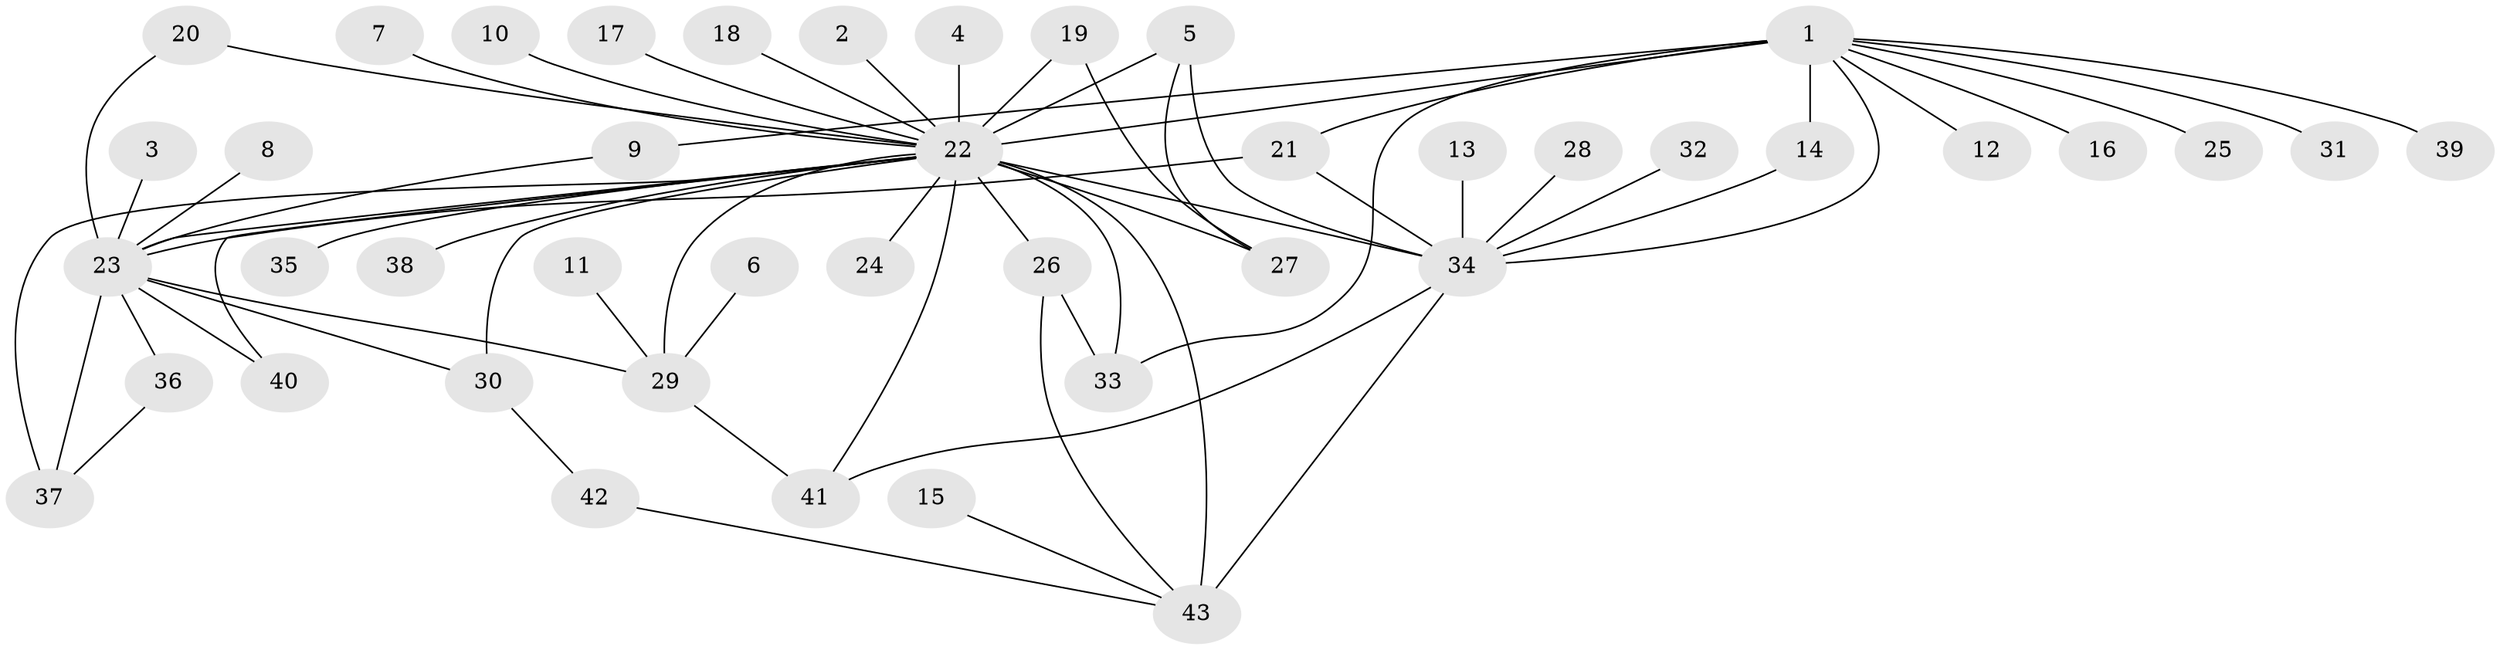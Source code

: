 // original degree distribution, {6: 0.011904761904761904, 8: 0.011904761904761904, 19: 0.011904761904761904, 3: 0.16666666666666666, 21: 0.011904761904761904, 15: 0.011904761904761904, 12: 0.011904761904761904, 1: 0.4523809523809524, 4: 0.047619047619047616, 7: 0.023809523809523808, 5: 0.03571428571428571, 2: 0.20238095238095238}
// Generated by graph-tools (version 1.1) at 2025/25/03/09/25 03:25:59]
// undirected, 43 vertices, 63 edges
graph export_dot {
graph [start="1"]
  node [color=gray90,style=filled];
  1;
  2;
  3;
  4;
  5;
  6;
  7;
  8;
  9;
  10;
  11;
  12;
  13;
  14;
  15;
  16;
  17;
  18;
  19;
  20;
  21;
  22;
  23;
  24;
  25;
  26;
  27;
  28;
  29;
  30;
  31;
  32;
  33;
  34;
  35;
  36;
  37;
  38;
  39;
  40;
  41;
  42;
  43;
  1 -- 9 [weight=1.0];
  1 -- 12 [weight=1.0];
  1 -- 14 [weight=1.0];
  1 -- 16 [weight=1.0];
  1 -- 21 [weight=1.0];
  1 -- 22 [weight=3.0];
  1 -- 25 [weight=1.0];
  1 -- 31 [weight=1.0];
  1 -- 33 [weight=1.0];
  1 -- 34 [weight=1.0];
  1 -- 39 [weight=1.0];
  2 -- 22 [weight=1.0];
  3 -- 23 [weight=1.0];
  4 -- 22 [weight=2.0];
  5 -- 22 [weight=2.0];
  5 -- 27 [weight=1.0];
  5 -- 34 [weight=1.0];
  6 -- 29 [weight=1.0];
  7 -- 22 [weight=1.0];
  8 -- 23 [weight=1.0];
  9 -- 23 [weight=1.0];
  10 -- 22 [weight=1.0];
  11 -- 29 [weight=1.0];
  13 -- 34 [weight=1.0];
  14 -- 34 [weight=1.0];
  15 -- 43 [weight=1.0];
  17 -- 22 [weight=1.0];
  18 -- 22 [weight=1.0];
  19 -- 22 [weight=1.0];
  19 -- 27 [weight=1.0];
  20 -- 22 [weight=1.0];
  20 -- 23 [weight=1.0];
  21 -- 23 [weight=1.0];
  21 -- 34 [weight=1.0];
  22 -- 23 [weight=2.0];
  22 -- 24 [weight=1.0];
  22 -- 26 [weight=2.0];
  22 -- 27 [weight=1.0];
  22 -- 29 [weight=1.0];
  22 -- 30 [weight=1.0];
  22 -- 33 [weight=1.0];
  22 -- 34 [weight=2.0];
  22 -- 35 [weight=1.0];
  22 -- 37 [weight=3.0];
  22 -- 38 [weight=1.0];
  22 -- 40 [weight=1.0];
  22 -- 41 [weight=1.0];
  22 -- 43 [weight=3.0];
  23 -- 29 [weight=1.0];
  23 -- 30 [weight=1.0];
  23 -- 36 [weight=1.0];
  23 -- 37 [weight=2.0];
  23 -- 40 [weight=1.0];
  26 -- 33 [weight=1.0];
  26 -- 43 [weight=1.0];
  28 -- 34 [weight=1.0];
  29 -- 41 [weight=1.0];
  30 -- 42 [weight=1.0];
  32 -- 34 [weight=1.0];
  34 -- 41 [weight=1.0];
  34 -- 43 [weight=1.0];
  36 -- 37 [weight=1.0];
  42 -- 43 [weight=1.0];
}
